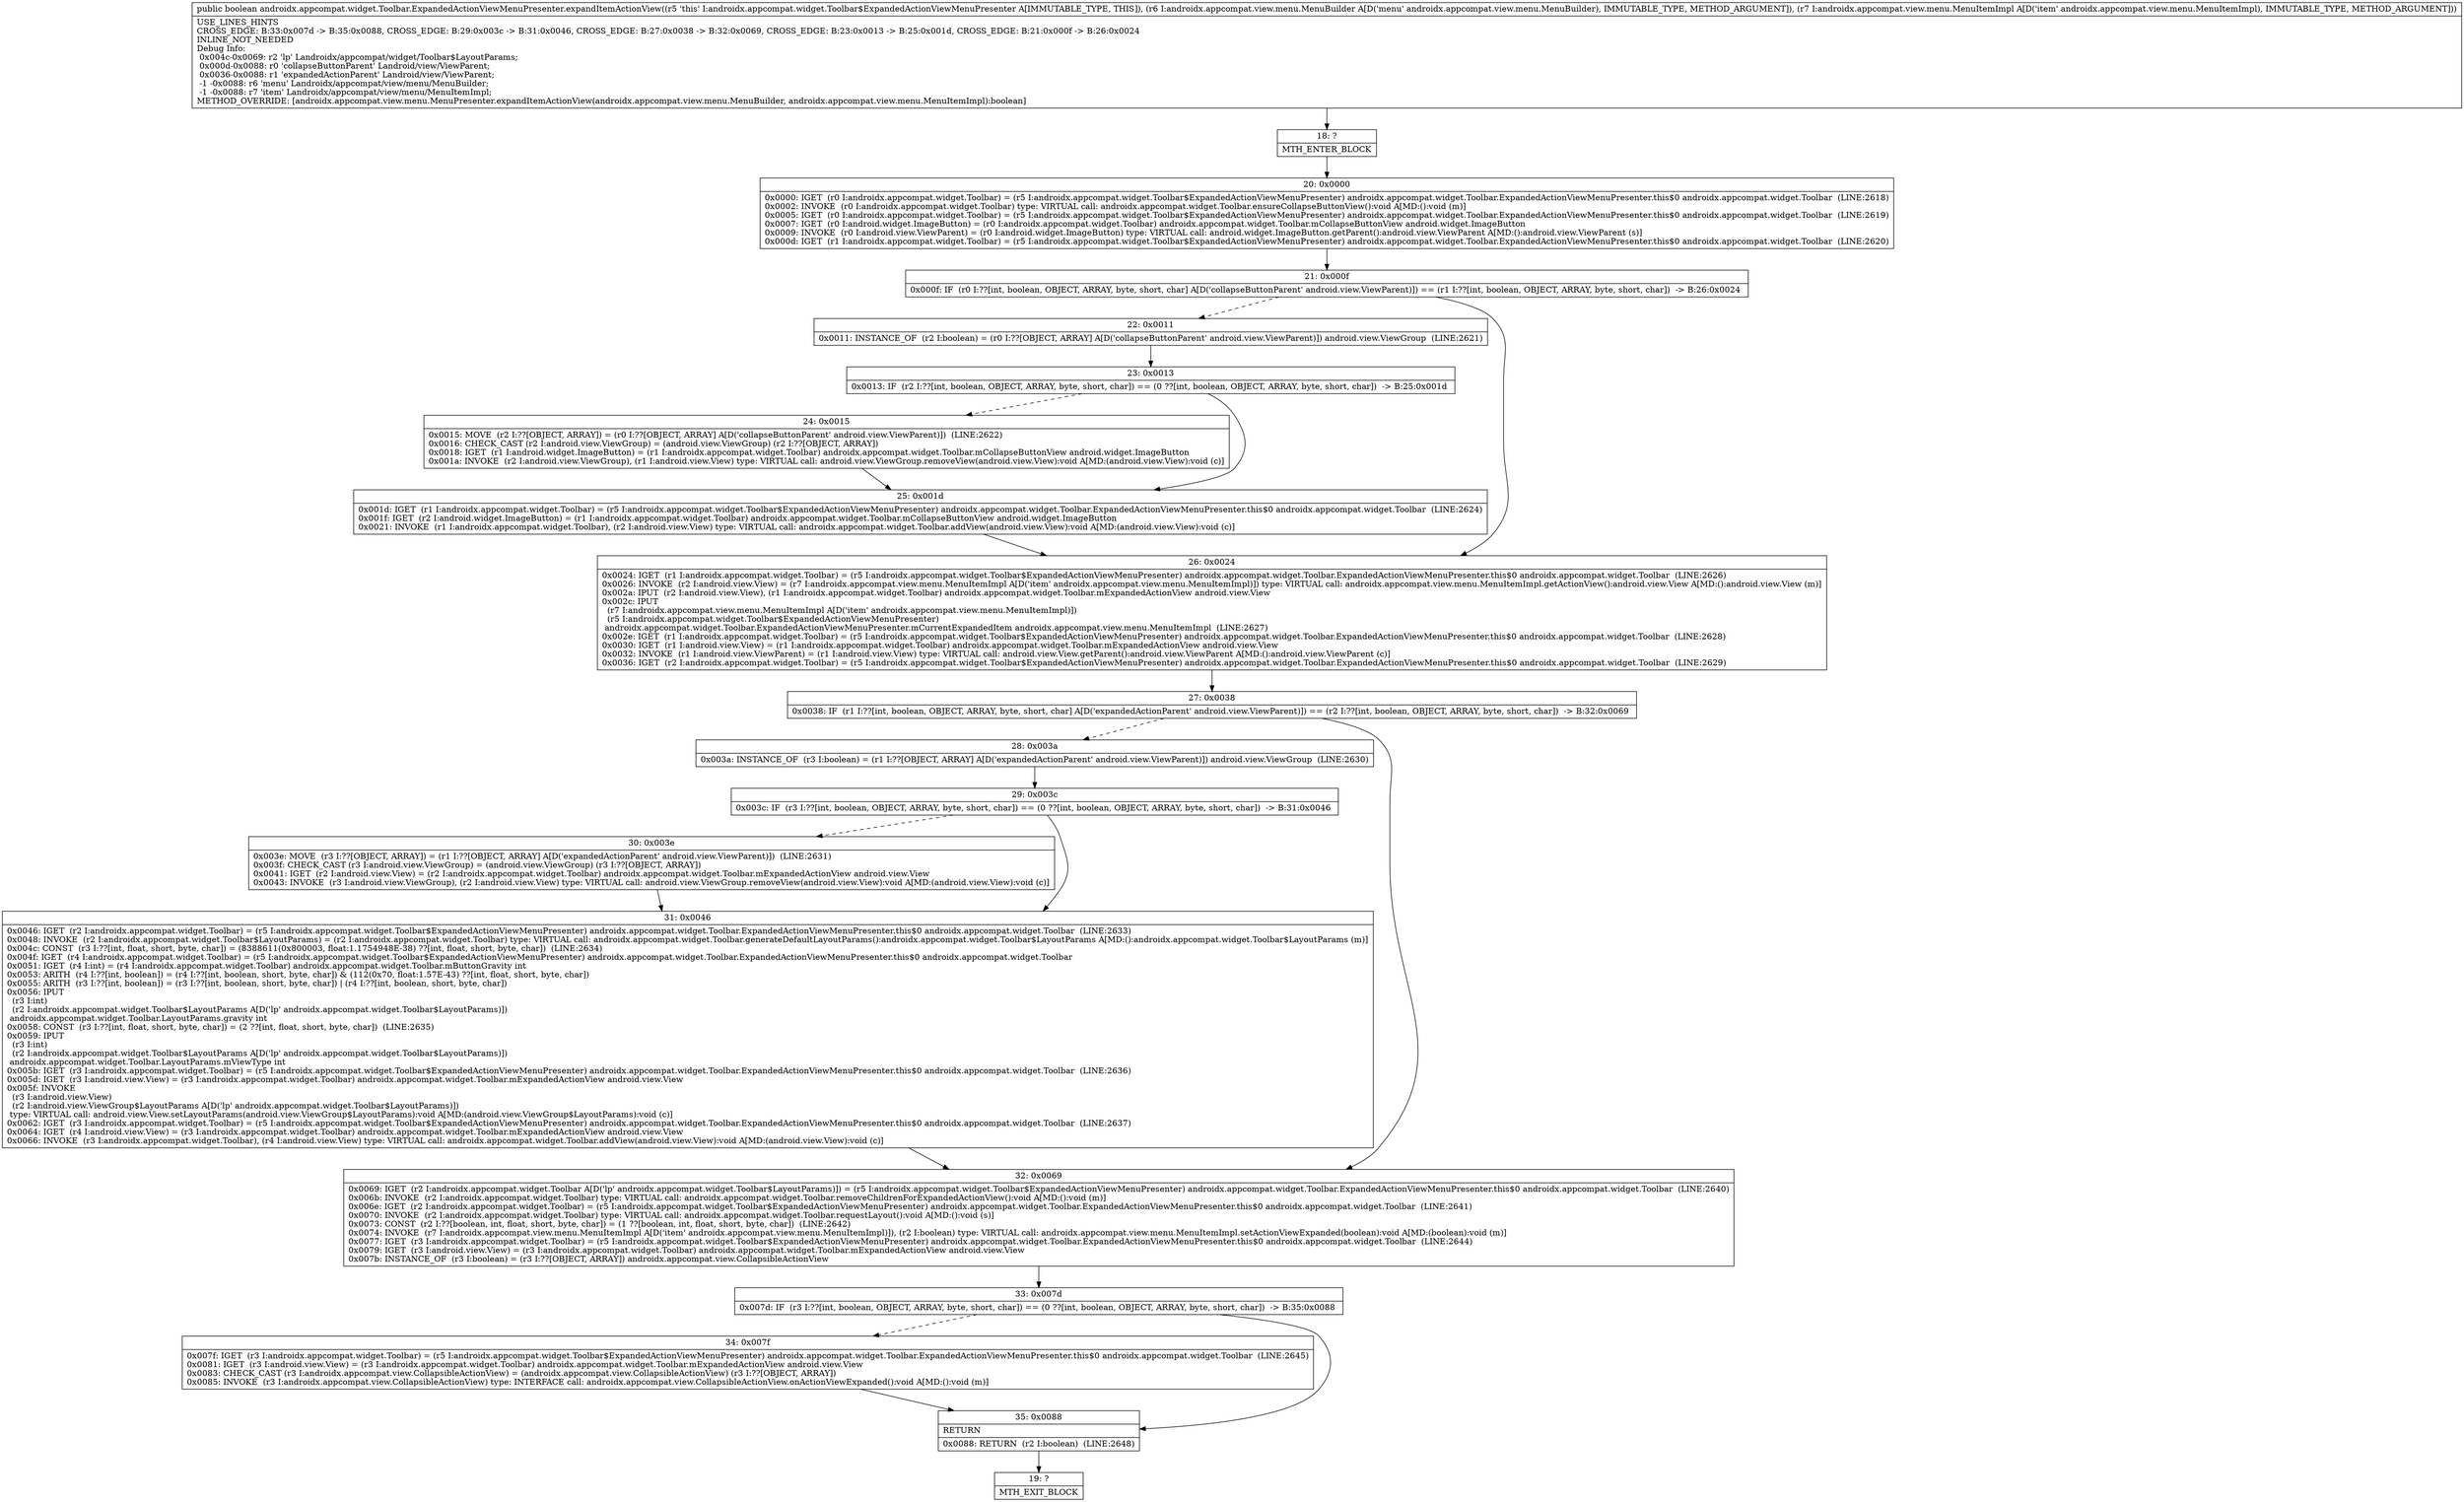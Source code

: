 digraph "CFG forandroidx.appcompat.widget.Toolbar.ExpandedActionViewMenuPresenter.expandItemActionView(Landroidx\/appcompat\/view\/menu\/MenuBuilder;Landroidx\/appcompat\/view\/menu\/MenuItemImpl;)Z" {
Node_18 [shape=record,label="{18\:\ ?|MTH_ENTER_BLOCK\l}"];
Node_20 [shape=record,label="{20\:\ 0x0000|0x0000: IGET  (r0 I:androidx.appcompat.widget.Toolbar) = (r5 I:androidx.appcompat.widget.Toolbar$ExpandedActionViewMenuPresenter) androidx.appcompat.widget.Toolbar.ExpandedActionViewMenuPresenter.this$0 androidx.appcompat.widget.Toolbar  (LINE:2618)\l0x0002: INVOKE  (r0 I:androidx.appcompat.widget.Toolbar) type: VIRTUAL call: androidx.appcompat.widget.Toolbar.ensureCollapseButtonView():void A[MD:():void (m)]\l0x0005: IGET  (r0 I:androidx.appcompat.widget.Toolbar) = (r5 I:androidx.appcompat.widget.Toolbar$ExpandedActionViewMenuPresenter) androidx.appcompat.widget.Toolbar.ExpandedActionViewMenuPresenter.this$0 androidx.appcompat.widget.Toolbar  (LINE:2619)\l0x0007: IGET  (r0 I:android.widget.ImageButton) = (r0 I:androidx.appcompat.widget.Toolbar) androidx.appcompat.widget.Toolbar.mCollapseButtonView android.widget.ImageButton \l0x0009: INVOKE  (r0 I:android.view.ViewParent) = (r0 I:android.widget.ImageButton) type: VIRTUAL call: android.widget.ImageButton.getParent():android.view.ViewParent A[MD:():android.view.ViewParent (s)]\l0x000d: IGET  (r1 I:androidx.appcompat.widget.Toolbar) = (r5 I:androidx.appcompat.widget.Toolbar$ExpandedActionViewMenuPresenter) androidx.appcompat.widget.Toolbar.ExpandedActionViewMenuPresenter.this$0 androidx.appcompat.widget.Toolbar  (LINE:2620)\l}"];
Node_21 [shape=record,label="{21\:\ 0x000f|0x000f: IF  (r0 I:??[int, boolean, OBJECT, ARRAY, byte, short, char] A[D('collapseButtonParent' android.view.ViewParent)]) == (r1 I:??[int, boolean, OBJECT, ARRAY, byte, short, char])  \-\> B:26:0x0024 \l}"];
Node_22 [shape=record,label="{22\:\ 0x0011|0x0011: INSTANCE_OF  (r2 I:boolean) = (r0 I:??[OBJECT, ARRAY] A[D('collapseButtonParent' android.view.ViewParent)]) android.view.ViewGroup  (LINE:2621)\l}"];
Node_23 [shape=record,label="{23\:\ 0x0013|0x0013: IF  (r2 I:??[int, boolean, OBJECT, ARRAY, byte, short, char]) == (0 ??[int, boolean, OBJECT, ARRAY, byte, short, char])  \-\> B:25:0x001d \l}"];
Node_24 [shape=record,label="{24\:\ 0x0015|0x0015: MOVE  (r2 I:??[OBJECT, ARRAY]) = (r0 I:??[OBJECT, ARRAY] A[D('collapseButtonParent' android.view.ViewParent)])  (LINE:2622)\l0x0016: CHECK_CAST (r2 I:android.view.ViewGroup) = (android.view.ViewGroup) (r2 I:??[OBJECT, ARRAY]) \l0x0018: IGET  (r1 I:android.widget.ImageButton) = (r1 I:androidx.appcompat.widget.Toolbar) androidx.appcompat.widget.Toolbar.mCollapseButtonView android.widget.ImageButton \l0x001a: INVOKE  (r2 I:android.view.ViewGroup), (r1 I:android.view.View) type: VIRTUAL call: android.view.ViewGroup.removeView(android.view.View):void A[MD:(android.view.View):void (c)]\l}"];
Node_25 [shape=record,label="{25\:\ 0x001d|0x001d: IGET  (r1 I:androidx.appcompat.widget.Toolbar) = (r5 I:androidx.appcompat.widget.Toolbar$ExpandedActionViewMenuPresenter) androidx.appcompat.widget.Toolbar.ExpandedActionViewMenuPresenter.this$0 androidx.appcompat.widget.Toolbar  (LINE:2624)\l0x001f: IGET  (r2 I:android.widget.ImageButton) = (r1 I:androidx.appcompat.widget.Toolbar) androidx.appcompat.widget.Toolbar.mCollapseButtonView android.widget.ImageButton \l0x0021: INVOKE  (r1 I:androidx.appcompat.widget.Toolbar), (r2 I:android.view.View) type: VIRTUAL call: androidx.appcompat.widget.Toolbar.addView(android.view.View):void A[MD:(android.view.View):void (c)]\l}"];
Node_26 [shape=record,label="{26\:\ 0x0024|0x0024: IGET  (r1 I:androidx.appcompat.widget.Toolbar) = (r5 I:androidx.appcompat.widget.Toolbar$ExpandedActionViewMenuPresenter) androidx.appcompat.widget.Toolbar.ExpandedActionViewMenuPresenter.this$0 androidx.appcompat.widget.Toolbar  (LINE:2626)\l0x0026: INVOKE  (r2 I:android.view.View) = (r7 I:androidx.appcompat.view.menu.MenuItemImpl A[D('item' androidx.appcompat.view.menu.MenuItemImpl)]) type: VIRTUAL call: androidx.appcompat.view.menu.MenuItemImpl.getActionView():android.view.View A[MD:():android.view.View (m)]\l0x002a: IPUT  (r2 I:android.view.View), (r1 I:androidx.appcompat.widget.Toolbar) androidx.appcompat.widget.Toolbar.mExpandedActionView android.view.View \l0x002c: IPUT  \l  (r7 I:androidx.appcompat.view.menu.MenuItemImpl A[D('item' androidx.appcompat.view.menu.MenuItemImpl)])\l  (r5 I:androidx.appcompat.widget.Toolbar$ExpandedActionViewMenuPresenter)\l androidx.appcompat.widget.Toolbar.ExpandedActionViewMenuPresenter.mCurrentExpandedItem androidx.appcompat.view.menu.MenuItemImpl  (LINE:2627)\l0x002e: IGET  (r1 I:androidx.appcompat.widget.Toolbar) = (r5 I:androidx.appcompat.widget.Toolbar$ExpandedActionViewMenuPresenter) androidx.appcompat.widget.Toolbar.ExpandedActionViewMenuPresenter.this$0 androidx.appcompat.widget.Toolbar  (LINE:2628)\l0x0030: IGET  (r1 I:android.view.View) = (r1 I:androidx.appcompat.widget.Toolbar) androidx.appcompat.widget.Toolbar.mExpandedActionView android.view.View \l0x0032: INVOKE  (r1 I:android.view.ViewParent) = (r1 I:android.view.View) type: VIRTUAL call: android.view.View.getParent():android.view.ViewParent A[MD:():android.view.ViewParent (c)]\l0x0036: IGET  (r2 I:androidx.appcompat.widget.Toolbar) = (r5 I:androidx.appcompat.widget.Toolbar$ExpandedActionViewMenuPresenter) androidx.appcompat.widget.Toolbar.ExpandedActionViewMenuPresenter.this$0 androidx.appcompat.widget.Toolbar  (LINE:2629)\l}"];
Node_27 [shape=record,label="{27\:\ 0x0038|0x0038: IF  (r1 I:??[int, boolean, OBJECT, ARRAY, byte, short, char] A[D('expandedActionParent' android.view.ViewParent)]) == (r2 I:??[int, boolean, OBJECT, ARRAY, byte, short, char])  \-\> B:32:0x0069 \l}"];
Node_28 [shape=record,label="{28\:\ 0x003a|0x003a: INSTANCE_OF  (r3 I:boolean) = (r1 I:??[OBJECT, ARRAY] A[D('expandedActionParent' android.view.ViewParent)]) android.view.ViewGroup  (LINE:2630)\l}"];
Node_29 [shape=record,label="{29\:\ 0x003c|0x003c: IF  (r3 I:??[int, boolean, OBJECT, ARRAY, byte, short, char]) == (0 ??[int, boolean, OBJECT, ARRAY, byte, short, char])  \-\> B:31:0x0046 \l}"];
Node_30 [shape=record,label="{30\:\ 0x003e|0x003e: MOVE  (r3 I:??[OBJECT, ARRAY]) = (r1 I:??[OBJECT, ARRAY] A[D('expandedActionParent' android.view.ViewParent)])  (LINE:2631)\l0x003f: CHECK_CAST (r3 I:android.view.ViewGroup) = (android.view.ViewGroup) (r3 I:??[OBJECT, ARRAY]) \l0x0041: IGET  (r2 I:android.view.View) = (r2 I:androidx.appcompat.widget.Toolbar) androidx.appcompat.widget.Toolbar.mExpandedActionView android.view.View \l0x0043: INVOKE  (r3 I:android.view.ViewGroup), (r2 I:android.view.View) type: VIRTUAL call: android.view.ViewGroup.removeView(android.view.View):void A[MD:(android.view.View):void (c)]\l}"];
Node_31 [shape=record,label="{31\:\ 0x0046|0x0046: IGET  (r2 I:androidx.appcompat.widget.Toolbar) = (r5 I:androidx.appcompat.widget.Toolbar$ExpandedActionViewMenuPresenter) androidx.appcompat.widget.Toolbar.ExpandedActionViewMenuPresenter.this$0 androidx.appcompat.widget.Toolbar  (LINE:2633)\l0x0048: INVOKE  (r2 I:androidx.appcompat.widget.Toolbar$LayoutParams) = (r2 I:androidx.appcompat.widget.Toolbar) type: VIRTUAL call: androidx.appcompat.widget.Toolbar.generateDefaultLayoutParams():androidx.appcompat.widget.Toolbar$LayoutParams A[MD:():androidx.appcompat.widget.Toolbar$LayoutParams (m)]\l0x004c: CONST  (r3 I:??[int, float, short, byte, char]) = (8388611(0x800003, float:1.1754948E\-38) ??[int, float, short, byte, char])  (LINE:2634)\l0x004f: IGET  (r4 I:androidx.appcompat.widget.Toolbar) = (r5 I:androidx.appcompat.widget.Toolbar$ExpandedActionViewMenuPresenter) androidx.appcompat.widget.Toolbar.ExpandedActionViewMenuPresenter.this$0 androidx.appcompat.widget.Toolbar \l0x0051: IGET  (r4 I:int) = (r4 I:androidx.appcompat.widget.Toolbar) androidx.appcompat.widget.Toolbar.mButtonGravity int \l0x0053: ARITH  (r4 I:??[int, boolean]) = (r4 I:??[int, boolean, short, byte, char]) & (112(0x70, float:1.57E\-43) ??[int, float, short, byte, char]) \l0x0055: ARITH  (r3 I:??[int, boolean]) = (r3 I:??[int, boolean, short, byte, char]) \| (r4 I:??[int, boolean, short, byte, char]) \l0x0056: IPUT  \l  (r3 I:int)\l  (r2 I:androidx.appcompat.widget.Toolbar$LayoutParams A[D('lp' androidx.appcompat.widget.Toolbar$LayoutParams)])\l androidx.appcompat.widget.Toolbar.LayoutParams.gravity int \l0x0058: CONST  (r3 I:??[int, float, short, byte, char]) = (2 ??[int, float, short, byte, char])  (LINE:2635)\l0x0059: IPUT  \l  (r3 I:int)\l  (r2 I:androidx.appcompat.widget.Toolbar$LayoutParams A[D('lp' androidx.appcompat.widget.Toolbar$LayoutParams)])\l androidx.appcompat.widget.Toolbar.LayoutParams.mViewType int \l0x005b: IGET  (r3 I:androidx.appcompat.widget.Toolbar) = (r5 I:androidx.appcompat.widget.Toolbar$ExpandedActionViewMenuPresenter) androidx.appcompat.widget.Toolbar.ExpandedActionViewMenuPresenter.this$0 androidx.appcompat.widget.Toolbar  (LINE:2636)\l0x005d: IGET  (r3 I:android.view.View) = (r3 I:androidx.appcompat.widget.Toolbar) androidx.appcompat.widget.Toolbar.mExpandedActionView android.view.View \l0x005f: INVOKE  \l  (r3 I:android.view.View)\l  (r2 I:android.view.ViewGroup$LayoutParams A[D('lp' androidx.appcompat.widget.Toolbar$LayoutParams)])\l type: VIRTUAL call: android.view.View.setLayoutParams(android.view.ViewGroup$LayoutParams):void A[MD:(android.view.ViewGroup$LayoutParams):void (c)]\l0x0062: IGET  (r3 I:androidx.appcompat.widget.Toolbar) = (r5 I:androidx.appcompat.widget.Toolbar$ExpandedActionViewMenuPresenter) androidx.appcompat.widget.Toolbar.ExpandedActionViewMenuPresenter.this$0 androidx.appcompat.widget.Toolbar  (LINE:2637)\l0x0064: IGET  (r4 I:android.view.View) = (r3 I:androidx.appcompat.widget.Toolbar) androidx.appcompat.widget.Toolbar.mExpandedActionView android.view.View \l0x0066: INVOKE  (r3 I:androidx.appcompat.widget.Toolbar), (r4 I:android.view.View) type: VIRTUAL call: androidx.appcompat.widget.Toolbar.addView(android.view.View):void A[MD:(android.view.View):void (c)]\l}"];
Node_32 [shape=record,label="{32\:\ 0x0069|0x0069: IGET  (r2 I:androidx.appcompat.widget.Toolbar A[D('lp' androidx.appcompat.widget.Toolbar$LayoutParams)]) = (r5 I:androidx.appcompat.widget.Toolbar$ExpandedActionViewMenuPresenter) androidx.appcompat.widget.Toolbar.ExpandedActionViewMenuPresenter.this$0 androidx.appcompat.widget.Toolbar  (LINE:2640)\l0x006b: INVOKE  (r2 I:androidx.appcompat.widget.Toolbar) type: VIRTUAL call: androidx.appcompat.widget.Toolbar.removeChildrenForExpandedActionView():void A[MD:():void (m)]\l0x006e: IGET  (r2 I:androidx.appcompat.widget.Toolbar) = (r5 I:androidx.appcompat.widget.Toolbar$ExpandedActionViewMenuPresenter) androidx.appcompat.widget.Toolbar.ExpandedActionViewMenuPresenter.this$0 androidx.appcompat.widget.Toolbar  (LINE:2641)\l0x0070: INVOKE  (r2 I:androidx.appcompat.widget.Toolbar) type: VIRTUAL call: androidx.appcompat.widget.Toolbar.requestLayout():void A[MD:():void (s)]\l0x0073: CONST  (r2 I:??[boolean, int, float, short, byte, char]) = (1 ??[boolean, int, float, short, byte, char])  (LINE:2642)\l0x0074: INVOKE  (r7 I:androidx.appcompat.view.menu.MenuItemImpl A[D('item' androidx.appcompat.view.menu.MenuItemImpl)]), (r2 I:boolean) type: VIRTUAL call: androidx.appcompat.view.menu.MenuItemImpl.setActionViewExpanded(boolean):void A[MD:(boolean):void (m)]\l0x0077: IGET  (r3 I:androidx.appcompat.widget.Toolbar) = (r5 I:androidx.appcompat.widget.Toolbar$ExpandedActionViewMenuPresenter) androidx.appcompat.widget.Toolbar.ExpandedActionViewMenuPresenter.this$0 androidx.appcompat.widget.Toolbar  (LINE:2644)\l0x0079: IGET  (r3 I:android.view.View) = (r3 I:androidx.appcompat.widget.Toolbar) androidx.appcompat.widget.Toolbar.mExpandedActionView android.view.View \l0x007b: INSTANCE_OF  (r3 I:boolean) = (r3 I:??[OBJECT, ARRAY]) androidx.appcompat.view.CollapsibleActionView \l}"];
Node_33 [shape=record,label="{33\:\ 0x007d|0x007d: IF  (r3 I:??[int, boolean, OBJECT, ARRAY, byte, short, char]) == (0 ??[int, boolean, OBJECT, ARRAY, byte, short, char])  \-\> B:35:0x0088 \l}"];
Node_34 [shape=record,label="{34\:\ 0x007f|0x007f: IGET  (r3 I:androidx.appcompat.widget.Toolbar) = (r5 I:androidx.appcompat.widget.Toolbar$ExpandedActionViewMenuPresenter) androidx.appcompat.widget.Toolbar.ExpandedActionViewMenuPresenter.this$0 androidx.appcompat.widget.Toolbar  (LINE:2645)\l0x0081: IGET  (r3 I:android.view.View) = (r3 I:androidx.appcompat.widget.Toolbar) androidx.appcompat.widget.Toolbar.mExpandedActionView android.view.View \l0x0083: CHECK_CAST (r3 I:androidx.appcompat.view.CollapsibleActionView) = (androidx.appcompat.view.CollapsibleActionView) (r3 I:??[OBJECT, ARRAY]) \l0x0085: INVOKE  (r3 I:androidx.appcompat.view.CollapsibleActionView) type: INTERFACE call: androidx.appcompat.view.CollapsibleActionView.onActionViewExpanded():void A[MD:():void (m)]\l}"];
Node_35 [shape=record,label="{35\:\ 0x0088|RETURN\l|0x0088: RETURN  (r2 I:boolean)  (LINE:2648)\l}"];
Node_19 [shape=record,label="{19\:\ ?|MTH_EXIT_BLOCK\l}"];
MethodNode[shape=record,label="{public boolean androidx.appcompat.widget.Toolbar.ExpandedActionViewMenuPresenter.expandItemActionView((r5 'this' I:androidx.appcompat.widget.Toolbar$ExpandedActionViewMenuPresenter A[IMMUTABLE_TYPE, THIS]), (r6 I:androidx.appcompat.view.menu.MenuBuilder A[D('menu' androidx.appcompat.view.menu.MenuBuilder), IMMUTABLE_TYPE, METHOD_ARGUMENT]), (r7 I:androidx.appcompat.view.menu.MenuItemImpl A[D('item' androidx.appcompat.view.menu.MenuItemImpl), IMMUTABLE_TYPE, METHOD_ARGUMENT]))  | USE_LINES_HINTS\lCROSS_EDGE: B:33:0x007d \-\> B:35:0x0088, CROSS_EDGE: B:29:0x003c \-\> B:31:0x0046, CROSS_EDGE: B:27:0x0038 \-\> B:32:0x0069, CROSS_EDGE: B:23:0x0013 \-\> B:25:0x001d, CROSS_EDGE: B:21:0x000f \-\> B:26:0x0024\lINLINE_NOT_NEEDED\lDebug Info:\l  0x004c\-0x0069: r2 'lp' Landroidx\/appcompat\/widget\/Toolbar$LayoutParams;\l  0x000d\-0x0088: r0 'collapseButtonParent' Landroid\/view\/ViewParent;\l  0x0036\-0x0088: r1 'expandedActionParent' Landroid\/view\/ViewParent;\l  \-1 \-0x0088: r6 'menu' Landroidx\/appcompat\/view\/menu\/MenuBuilder;\l  \-1 \-0x0088: r7 'item' Landroidx\/appcompat\/view\/menu\/MenuItemImpl;\lMETHOD_OVERRIDE: [androidx.appcompat.view.menu.MenuPresenter.expandItemActionView(androidx.appcompat.view.menu.MenuBuilder, androidx.appcompat.view.menu.MenuItemImpl):boolean]\l}"];
MethodNode -> Node_18;Node_18 -> Node_20;
Node_20 -> Node_21;
Node_21 -> Node_22[style=dashed];
Node_21 -> Node_26;
Node_22 -> Node_23;
Node_23 -> Node_24[style=dashed];
Node_23 -> Node_25;
Node_24 -> Node_25;
Node_25 -> Node_26;
Node_26 -> Node_27;
Node_27 -> Node_28[style=dashed];
Node_27 -> Node_32;
Node_28 -> Node_29;
Node_29 -> Node_30[style=dashed];
Node_29 -> Node_31;
Node_30 -> Node_31;
Node_31 -> Node_32;
Node_32 -> Node_33;
Node_33 -> Node_34[style=dashed];
Node_33 -> Node_35;
Node_34 -> Node_35;
Node_35 -> Node_19;
}

